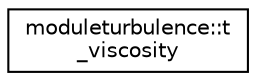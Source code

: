 digraph "Graphical Class Hierarchy"
{
 // LATEX_PDF_SIZE
  edge [fontname="Helvetica",fontsize="10",labelfontname="Helvetica",labelfontsize="10"];
  node [fontname="Helvetica",fontsize="10",shape=record];
  rankdir="LR";
  Node0 [label="moduleturbulence::t\l_viscosity",height=0.2,width=0.4,color="black", fillcolor="white", style="filled",URL="$structmoduleturbulence_1_1t__viscosity.html",tooltip=" "];
}
